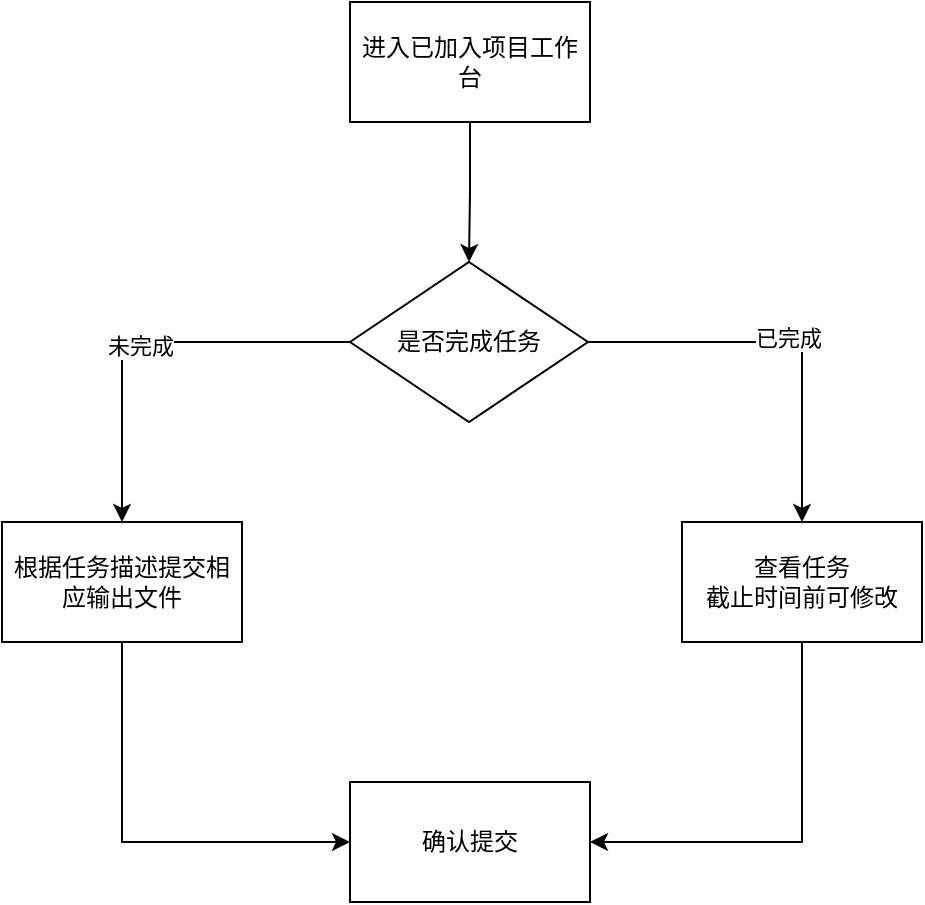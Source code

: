 <mxfile version="24.9.2">
  <diagram name="第 1 页" id="-2a866w19TVw6Tl-obMC">
    <mxGraphModel dx="1005" dy="1197" grid="1" gridSize="10" guides="1" tooltips="1" connect="1" arrows="1" fold="1" page="1" pageScale="1" pageWidth="827" pageHeight="1169" math="0" shadow="0">
      <root>
        <mxCell id="0" />
        <mxCell id="1" parent="0" />
        <mxCell id="LeMIffOY8gYfLOkQqaD2-9" value="" style="edgeStyle=orthogonalEdgeStyle;rounded=0;orthogonalLoop=1;jettySize=auto;html=1;" edge="1" parent="1" source="LeMIffOY8gYfLOkQqaD2-1" target="LeMIffOY8gYfLOkQqaD2-8">
          <mxGeometry relative="1" as="geometry" />
        </mxCell>
        <mxCell id="LeMIffOY8gYfLOkQqaD2-1" value="进入已加入项目工作台" style="whiteSpace=wrap;html=1;" vertex="1" parent="1">
          <mxGeometry x="354" y="30" width="120" height="60" as="geometry" />
        </mxCell>
        <mxCell id="LeMIffOY8gYfLOkQqaD2-7" value="" style="edgeStyle=orthogonalEdgeStyle;rounded=0;orthogonalLoop=1;jettySize=auto;html=1;" edge="1" parent="1" source="LeMIffOY8gYfLOkQqaD2-4" target="LeMIffOY8gYfLOkQqaD2-6">
          <mxGeometry relative="1" as="geometry">
            <Array as="points">
              <mxPoint x="240" y="450" />
            </Array>
          </mxGeometry>
        </mxCell>
        <mxCell id="LeMIffOY8gYfLOkQqaD2-4" value="根据任务描述提交相应输出文件" style="whiteSpace=wrap;html=1;" vertex="1" parent="1">
          <mxGeometry x="180" y="290" width="120" height="60" as="geometry" />
        </mxCell>
        <mxCell id="LeMIffOY8gYfLOkQqaD2-6" value="确认提交" style="whiteSpace=wrap;html=1;" vertex="1" parent="1">
          <mxGeometry x="354" y="420" width="120" height="60" as="geometry" />
        </mxCell>
        <mxCell id="LeMIffOY8gYfLOkQqaD2-11" value="" style="edgeStyle=orthogonalEdgeStyle;rounded=0;orthogonalLoop=1;jettySize=auto;html=1;entryX=0.5;entryY=0;entryDx=0;entryDy=0;" edge="1" parent="1" source="LeMIffOY8gYfLOkQqaD2-8" target="LeMIffOY8gYfLOkQqaD2-4">
          <mxGeometry relative="1" as="geometry">
            <mxPoint x="220.077" y="250" as="targetPoint" />
          </mxGeometry>
        </mxCell>
        <mxCell id="LeMIffOY8gYfLOkQqaD2-12" value="未完成" style="edgeLabel;html=1;align=center;verticalAlign=middle;resizable=0;points=[];" vertex="1" connectable="0" parent="LeMIffOY8gYfLOkQqaD2-11">
          <mxGeometry x="0.033" y="2" relative="1" as="geometry">
            <mxPoint as="offset" />
          </mxGeometry>
        </mxCell>
        <mxCell id="LeMIffOY8gYfLOkQqaD2-14" value="" style="edgeStyle=orthogonalEdgeStyle;rounded=0;orthogonalLoop=1;jettySize=auto;html=1;" edge="1" parent="1" source="LeMIffOY8gYfLOkQqaD2-8" target="LeMIffOY8gYfLOkQqaD2-13">
          <mxGeometry relative="1" as="geometry" />
        </mxCell>
        <mxCell id="LeMIffOY8gYfLOkQqaD2-16" value="已完成" style="edgeLabel;html=1;align=center;verticalAlign=middle;resizable=0;points=[];" vertex="1" connectable="0" parent="LeMIffOY8gYfLOkQqaD2-14">
          <mxGeometry x="0.014" y="2" relative="1" as="geometry">
            <mxPoint as="offset" />
          </mxGeometry>
        </mxCell>
        <mxCell id="LeMIffOY8gYfLOkQqaD2-8" value="是否完成任务" style="rhombus;whiteSpace=wrap;html=1;" vertex="1" parent="1">
          <mxGeometry x="354" y="160" width="119" height="80" as="geometry" />
        </mxCell>
        <mxCell id="LeMIffOY8gYfLOkQqaD2-18" style="edgeStyle=orthogonalEdgeStyle;rounded=0;orthogonalLoop=1;jettySize=auto;html=1;exitX=0.5;exitY=1;exitDx=0;exitDy=0;entryX=1;entryY=0.5;entryDx=0;entryDy=0;" edge="1" parent="1" source="LeMIffOY8gYfLOkQqaD2-13" target="LeMIffOY8gYfLOkQqaD2-6">
          <mxGeometry relative="1" as="geometry" />
        </mxCell>
        <mxCell id="LeMIffOY8gYfLOkQqaD2-13" value="查看任务&lt;div&gt;截止时间前可修改&lt;/div&gt;" style="whiteSpace=wrap;html=1;" vertex="1" parent="1">
          <mxGeometry x="520" y="290" width="120" height="60" as="geometry" />
        </mxCell>
      </root>
    </mxGraphModel>
  </diagram>
</mxfile>
